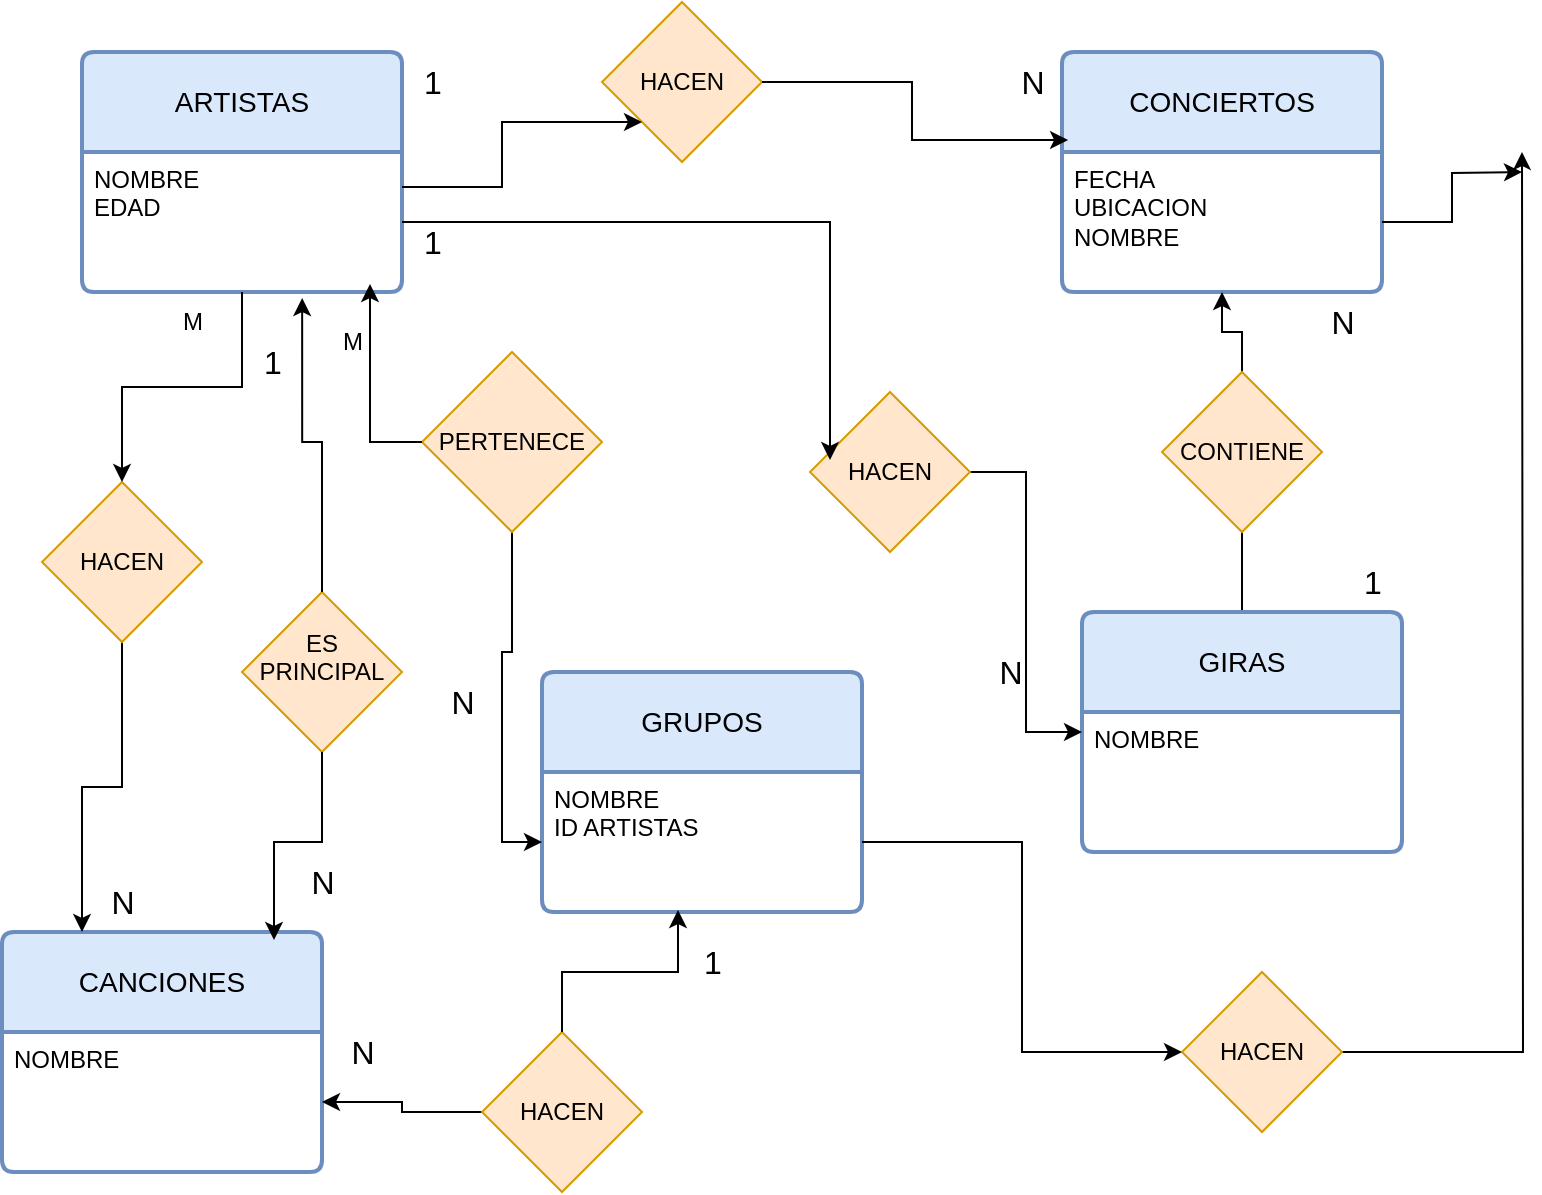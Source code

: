 <mxfile version="28.2.5">
  <diagram name="Página-1" id="UxqjbseVe5zKjL7sJ-xc">
    <mxGraphModel dx="1426" dy="754" grid="1" gridSize="10" guides="1" tooltips="1" connect="1" arrows="1" fold="1" page="1" pageScale="1" pageWidth="827" pageHeight="1169" math="0" shadow="0">
      <root>
        <mxCell id="0" />
        <mxCell id="1" parent="0" />
        <mxCell id="-tmAihr08ttMUUq2PfTn-5" value="ARTISTAS" style="swimlane;childLayout=stackLayout;horizontal=1;startSize=50;horizontalStack=0;rounded=1;fontSize=14;fontStyle=0;strokeWidth=2;resizeParent=0;resizeLast=1;shadow=0;dashed=0;align=center;arcSize=4;whiteSpace=wrap;html=1;fillColor=#dae8fc;strokeColor=#6c8ebf;" vertex="1" parent="1">
          <mxGeometry x="50" y="40" width="160" height="120" as="geometry" />
        </mxCell>
        <mxCell id="-tmAihr08ttMUUq2PfTn-6" value="&lt;div&gt;NOMBRE&lt;/div&gt;&lt;div&gt;EDAD&lt;/div&gt;" style="align=left;strokeColor=none;fillColor=none;spacingLeft=4;spacingRight=4;fontSize=12;verticalAlign=top;resizable=0;rotatable=0;part=1;html=1;whiteSpace=wrap;" vertex="1" parent="-tmAihr08ttMUUq2PfTn-5">
          <mxGeometry y="50" width="160" height="70" as="geometry" />
        </mxCell>
        <mxCell id="-tmAihr08ttMUUq2PfTn-7" value="CONCIERTOS" style="swimlane;childLayout=stackLayout;horizontal=1;startSize=50;horizontalStack=0;rounded=1;fontSize=14;fontStyle=0;strokeWidth=2;resizeParent=0;resizeLast=1;shadow=0;dashed=0;align=center;arcSize=4;whiteSpace=wrap;html=1;fillColor=#dae8fc;strokeColor=#6c8ebf;" vertex="1" parent="1">
          <mxGeometry x="540" y="40" width="160" height="120" as="geometry" />
        </mxCell>
        <mxCell id="-tmAihr08ttMUUq2PfTn-8" value="&lt;div&gt;FECHA&lt;/div&gt;&lt;div&gt;UBICACION&lt;/div&gt;&lt;div&gt;NOMBRE&lt;br&gt;&lt;/div&gt;" style="align=left;strokeColor=none;fillColor=none;spacingLeft=4;spacingRight=4;fontSize=12;verticalAlign=top;resizable=0;rotatable=0;part=1;html=1;whiteSpace=wrap;" vertex="1" parent="-tmAihr08ttMUUq2PfTn-7">
          <mxGeometry y="50" width="160" height="70" as="geometry" />
        </mxCell>
        <mxCell id="-tmAihr08ttMUUq2PfTn-23" style="edgeStyle=orthogonalEdgeStyle;rounded=0;orthogonalLoop=1;jettySize=auto;html=1;" edge="1" parent="1" source="-tmAihr08ttMUUq2PfTn-9">
          <mxGeometry relative="1" as="geometry">
            <mxPoint x="630" y="250" as="targetPoint" />
          </mxGeometry>
        </mxCell>
        <mxCell id="-tmAihr08ttMUUq2PfTn-9" value="GIRAS" style="swimlane;childLayout=stackLayout;horizontal=1;startSize=50;horizontalStack=0;rounded=1;fontSize=14;fontStyle=0;strokeWidth=2;resizeParent=0;resizeLast=1;shadow=0;dashed=0;align=center;arcSize=4;whiteSpace=wrap;html=1;fillColor=#dae8fc;strokeColor=#6c8ebf;" vertex="1" parent="1">
          <mxGeometry x="550" y="320" width="160" height="120" as="geometry" />
        </mxCell>
        <mxCell id="-tmAihr08ttMUUq2PfTn-10" value="NOMBRE" style="align=left;strokeColor=none;fillColor=none;spacingLeft=4;spacingRight=4;fontSize=12;verticalAlign=top;resizable=0;rotatable=0;part=1;html=1;whiteSpace=wrap;" vertex="1" parent="-tmAihr08ttMUUq2PfTn-9">
          <mxGeometry y="50" width="160" height="70" as="geometry" />
        </mxCell>
        <mxCell id="-tmAihr08ttMUUq2PfTn-11" value="CANCIONES" style="swimlane;childLayout=stackLayout;horizontal=1;startSize=50;horizontalStack=0;rounded=1;fontSize=14;fontStyle=0;strokeWidth=2;resizeParent=0;resizeLast=1;shadow=0;dashed=0;align=center;arcSize=4;whiteSpace=wrap;html=1;fillColor=#dae8fc;strokeColor=#6c8ebf;" vertex="1" parent="1">
          <mxGeometry x="10" y="480" width="160" height="120" as="geometry" />
        </mxCell>
        <mxCell id="-tmAihr08ttMUUq2PfTn-12" value="NOMBRE" style="align=left;strokeColor=none;fillColor=none;spacingLeft=4;spacingRight=4;fontSize=12;verticalAlign=top;resizable=0;rotatable=0;part=1;html=1;whiteSpace=wrap;" vertex="1" parent="-tmAihr08ttMUUq2PfTn-11">
          <mxGeometry y="50" width="160" height="70" as="geometry" />
        </mxCell>
        <mxCell id="-tmAihr08ttMUUq2PfTn-13" value="GRUPOS" style="swimlane;childLayout=stackLayout;horizontal=1;startSize=50;horizontalStack=0;rounded=1;fontSize=14;fontStyle=0;strokeWidth=2;resizeParent=0;resizeLast=1;shadow=0;dashed=0;align=center;arcSize=4;whiteSpace=wrap;html=1;fillColor=#dae8fc;strokeColor=#6c8ebf;" vertex="1" parent="1">
          <mxGeometry x="280" y="350" width="160" height="120" as="geometry" />
        </mxCell>
        <mxCell id="-tmAihr08ttMUUq2PfTn-14" value="&lt;div&gt;NOMBRE&lt;/div&gt;&lt;div&gt;ID ARTISTAS&lt;br&gt;&lt;/div&gt;" style="align=left;strokeColor=none;fillColor=none;spacingLeft=4;spacingRight=4;fontSize=12;verticalAlign=top;resizable=0;rotatable=0;part=1;html=1;whiteSpace=wrap;" vertex="1" parent="-tmAihr08ttMUUq2PfTn-13">
          <mxGeometry y="50" width="160" height="70" as="geometry" />
        </mxCell>
        <mxCell id="-tmAihr08ttMUUq2PfTn-15" value="HACEN" style="rhombus;whiteSpace=wrap;html=1;fillColor=#ffe6cc;strokeColor=#d79b00;" vertex="1" parent="1">
          <mxGeometry x="310" y="15" width="80" height="80" as="geometry" />
        </mxCell>
        <mxCell id="-tmAihr08ttMUUq2PfTn-16" style="edgeStyle=orthogonalEdgeStyle;rounded=0;orthogonalLoop=1;jettySize=auto;html=1;entryX=0;entryY=1;entryDx=0;entryDy=0;exitX=1;exitY=0.25;exitDx=0;exitDy=0;" edge="1" parent="1" source="-tmAihr08ttMUUq2PfTn-6" target="-tmAihr08ttMUUq2PfTn-15">
          <mxGeometry relative="1" as="geometry" />
        </mxCell>
        <mxCell id="-tmAihr08ttMUUq2PfTn-17" style="edgeStyle=orthogonalEdgeStyle;rounded=0;orthogonalLoop=1;jettySize=auto;html=1;entryX=0.019;entryY=0.367;entryDx=0;entryDy=0;entryPerimeter=0;" edge="1" parent="1" source="-tmAihr08ttMUUq2PfTn-15" target="-tmAihr08ttMUUq2PfTn-7">
          <mxGeometry relative="1" as="geometry">
            <mxPoint x="530" y="90" as="targetPoint" />
          </mxGeometry>
        </mxCell>
        <mxCell id="-tmAihr08ttMUUq2PfTn-18" value="&lt;font style=&quot;font-size: 16px;&quot;&gt;1&lt;/font&gt;" style="text;html=1;align=center;verticalAlign=middle;resizable=0;points=[];autosize=1;strokeColor=none;fillColor=none;" vertex="1" parent="1">
          <mxGeometry x="210" y="40" width="30" height="30" as="geometry" />
        </mxCell>
        <mxCell id="-tmAihr08ttMUUq2PfTn-21" value="N" style="text;html=1;align=center;verticalAlign=middle;resizable=0;points=[];autosize=1;strokeColor=none;fillColor=none;fontSize=16;" vertex="1" parent="1">
          <mxGeometry x="505" y="40" width="40" height="30" as="geometry" />
        </mxCell>
        <mxCell id="-tmAihr08ttMUUq2PfTn-22" value="N" style="text;html=1;align=center;verticalAlign=middle;resizable=0;points=[];autosize=1;strokeColor=none;fillColor=none;fontSize=16;" vertex="1" parent="1">
          <mxGeometry x="660" y="160" width="40" height="30" as="geometry" />
        </mxCell>
        <mxCell id="-tmAihr08ttMUUq2PfTn-25" value="" style="edgeStyle=orthogonalEdgeStyle;rounded=0;orthogonalLoop=1;jettySize=auto;html=1;" edge="1" parent="1" source="-tmAihr08ttMUUq2PfTn-24" target="-tmAihr08ttMUUq2PfTn-8">
          <mxGeometry relative="1" as="geometry" />
        </mxCell>
        <mxCell id="-tmAihr08ttMUUq2PfTn-24" value="CONTIENE" style="rhombus;whiteSpace=wrap;html=1;fillColor=#ffe6cc;strokeColor=#d79b00;" vertex="1" parent="1">
          <mxGeometry x="590" y="200" width="80" height="80" as="geometry" />
        </mxCell>
        <mxCell id="-tmAihr08ttMUUq2PfTn-27" value="&lt;font style=&quot;font-size: 16px;&quot;&gt;1&lt;/font&gt;" style="text;html=1;align=center;verticalAlign=middle;resizable=0;points=[];autosize=1;strokeColor=none;fillColor=none;" vertex="1" parent="1">
          <mxGeometry x="680" y="290" width="30" height="30" as="geometry" />
        </mxCell>
        <mxCell id="-tmAihr08ttMUUq2PfTn-30" style="edgeStyle=orthogonalEdgeStyle;rounded=0;orthogonalLoop=1;jettySize=auto;html=1;entryX=0.25;entryY=0;entryDx=0;entryDy=0;" edge="1" parent="1" source="-tmAihr08ttMUUq2PfTn-28" target="-tmAihr08ttMUUq2PfTn-11">
          <mxGeometry relative="1" as="geometry" />
        </mxCell>
        <mxCell id="-tmAihr08ttMUUq2PfTn-28" value="HACEN" style="rhombus;whiteSpace=wrap;html=1;fillColor=#ffe6cc;strokeColor=#d79b00;" vertex="1" parent="1">
          <mxGeometry x="30" y="255" width="80" height="80" as="geometry" />
        </mxCell>
        <mxCell id="-tmAihr08ttMUUq2PfTn-29" style="edgeStyle=orthogonalEdgeStyle;rounded=0;orthogonalLoop=1;jettySize=auto;html=1;" edge="1" parent="1" source="-tmAihr08ttMUUq2PfTn-6" target="-tmAihr08ttMUUq2PfTn-28">
          <mxGeometry relative="1" as="geometry" />
        </mxCell>
        <mxCell id="-tmAihr08ttMUUq2PfTn-34" style="edgeStyle=orthogonalEdgeStyle;rounded=0;orthogonalLoop=1;jettySize=auto;html=1;entryX=0;entryY=0.5;entryDx=0;entryDy=0;" edge="1" parent="1" source="-tmAihr08ttMUUq2PfTn-31" target="-tmAihr08ttMUUq2PfTn-14">
          <mxGeometry relative="1" as="geometry" />
        </mxCell>
        <mxCell id="-tmAihr08ttMUUq2PfTn-31" value="PERTENECE" style="rhombus;whiteSpace=wrap;html=1;fillColor=#ffe6cc;strokeColor=#d79b00;" vertex="1" parent="1">
          <mxGeometry x="220" y="190" width="90" height="90" as="geometry" />
        </mxCell>
        <mxCell id="-tmAihr08ttMUUq2PfTn-33" style="edgeStyle=orthogonalEdgeStyle;rounded=0;orthogonalLoop=1;jettySize=auto;html=1;entryX=0.9;entryY=0.943;entryDx=0;entryDy=0;entryPerimeter=0;" edge="1" parent="1" source="-tmAihr08ttMUUq2PfTn-31" target="-tmAihr08ttMUUq2PfTn-6">
          <mxGeometry relative="1" as="geometry" />
        </mxCell>
        <mxCell id="-tmAihr08ttMUUq2PfTn-35" value="M" style="text;html=1;align=center;verticalAlign=middle;resizable=0;points=[];autosize=1;strokeColor=none;fillColor=none;" vertex="1" parent="1">
          <mxGeometry x="170" y="170" width="30" height="30" as="geometry" />
        </mxCell>
        <mxCell id="-tmAihr08ttMUUq2PfTn-36" value="N" style="text;html=1;align=center;verticalAlign=middle;resizable=0;points=[];autosize=1;strokeColor=none;fillColor=none;fontSize=16;" vertex="1" parent="1">
          <mxGeometry x="220" y="350" width="40" height="30" as="geometry" />
        </mxCell>
        <mxCell id="-tmAihr08ttMUUq2PfTn-37" value="M" style="text;html=1;align=center;verticalAlign=middle;resizable=0;points=[];autosize=1;strokeColor=none;fillColor=none;" vertex="1" parent="1">
          <mxGeometry x="90" y="160" width="30" height="30" as="geometry" />
        </mxCell>
        <mxCell id="-tmAihr08ttMUUq2PfTn-38" value="N" style="text;html=1;align=center;verticalAlign=middle;resizable=0;points=[];autosize=1;strokeColor=none;fillColor=none;fontSize=16;" vertex="1" parent="1">
          <mxGeometry x="50" y="450" width="40" height="30" as="geometry" />
        </mxCell>
        <mxCell id="-tmAihr08ttMUUq2PfTn-41" style="edgeStyle=orthogonalEdgeStyle;rounded=0;orthogonalLoop=1;jettySize=auto;html=1;entryX=0;entryY=0.143;entryDx=0;entryDy=0;entryPerimeter=0;" edge="1" parent="1" source="-tmAihr08ttMUUq2PfTn-39" target="-tmAihr08ttMUUq2PfTn-10">
          <mxGeometry relative="1" as="geometry">
            <mxPoint x="500" y="380" as="targetPoint" />
          </mxGeometry>
        </mxCell>
        <mxCell id="-tmAihr08ttMUUq2PfTn-39" value="HACEN" style="rhombus;whiteSpace=wrap;html=1;fillColor=#ffe6cc;strokeColor=#d79b00;" vertex="1" parent="1">
          <mxGeometry x="414" y="210" width="80" height="80" as="geometry" />
        </mxCell>
        <mxCell id="-tmAihr08ttMUUq2PfTn-40" style="edgeStyle=orthogonalEdgeStyle;rounded=0;orthogonalLoop=1;jettySize=auto;html=1;entryX=0.125;entryY=0.425;entryDx=0;entryDy=0;entryPerimeter=0;" edge="1" parent="1" source="-tmAihr08ttMUUq2PfTn-6" target="-tmAihr08ttMUUq2PfTn-39">
          <mxGeometry relative="1" as="geometry">
            <mxPoint x="240" y="180" as="targetPoint" />
          </mxGeometry>
        </mxCell>
        <mxCell id="-tmAihr08ttMUUq2PfTn-42" value="&lt;font style=&quot;font-size: 16px;&quot;&gt;1&lt;/font&gt;" style="text;html=1;align=center;verticalAlign=middle;resizable=0;points=[];autosize=1;strokeColor=none;fillColor=none;" vertex="1" parent="1">
          <mxGeometry x="210" y="120" width="30" height="30" as="geometry" />
        </mxCell>
        <mxCell id="-tmAihr08ttMUUq2PfTn-43" value="N" style="text;html=1;align=center;verticalAlign=middle;resizable=0;points=[];autosize=1;strokeColor=none;fillColor=none;fontSize=16;" vertex="1" parent="1">
          <mxGeometry x="494" y="335" width="40" height="30" as="geometry" />
        </mxCell>
        <mxCell id="-tmAihr08ttMUUq2PfTn-46" style="edgeStyle=orthogonalEdgeStyle;rounded=0;orthogonalLoop=1;jettySize=auto;html=1;entryX=1;entryY=0.5;entryDx=0;entryDy=0;" edge="1" parent="1" source="-tmAihr08ttMUUq2PfTn-44" target="-tmAihr08ttMUUq2PfTn-12">
          <mxGeometry relative="1" as="geometry" />
        </mxCell>
        <mxCell id="-tmAihr08ttMUUq2PfTn-44" value="HACEN" style="rhombus;whiteSpace=wrap;html=1;fillColor=#ffe6cc;strokeColor=#d79b00;" vertex="1" parent="1">
          <mxGeometry x="250" y="530" width="80" height="80" as="geometry" />
        </mxCell>
        <mxCell id="-tmAihr08ttMUUq2PfTn-45" style="edgeStyle=orthogonalEdgeStyle;rounded=0;orthogonalLoop=1;jettySize=auto;html=1;entryX=0.425;entryY=0.986;entryDx=0;entryDy=0;entryPerimeter=0;" edge="1" parent="1" source="-tmAihr08ttMUUq2PfTn-44" target="-tmAihr08ttMUUq2PfTn-14">
          <mxGeometry relative="1" as="geometry" />
        </mxCell>
        <mxCell id="-tmAihr08ttMUUq2PfTn-47" value="&lt;font style=&quot;font-size: 16px;&quot;&gt;1&lt;/font&gt;" style="text;html=1;align=center;verticalAlign=middle;resizable=0;points=[];autosize=1;strokeColor=none;fillColor=none;" vertex="1" parent="1">
          <mxGeometry x="350" y="480" width="30" height="30" as="geometry" />
        </mxCell>
        <mxCell id="-tmAihr08ttMUUq2PfTn-48" value="N" style="text;html=1;align=center;verticalAlign=middle;resizable=0;points=[];autosize=1;strokeColor=none;fillColor=none;fontSize=16;" vertex="1" parent="1">
          <mxGeometry x="170" y="525" width="40" height="30" as="geometry" />
        </mxCell>
        <mxCell id="-tmAihr08ttMUUq2PfTn-49" value="&lt;div&gt;ES PRINCIPAL&lt;/div&gt;&lt;div&gt;&lt;br&gt;&lt;/div&gt;" style="rhombus;whiteSpace=wrap;html=1;fillColor=#ffe6cc;strokeColor=#d79b00;" vertex="1" parent="1">
          <mxGeometry x="130" y="310" width="80" height="80" as="geometry" />
        </mxCell>
        <mxCell id="-tmAihr08ttMUUq2PfTn-50" style="edgeStyle=orthogonalEdgeStyle;rounded=0;orthogonalLoop=1;jettySize=auto;html=1;entryX=0.85;entryY=0.033;entryDx=0;entryDy=0;entryPerimeter=0;" edge="1" parent="1" source="-tmAihr08ttMUUq2PfTn-49" target="-tmAihr08ttMUUq2PfTn-11">
          <mxGeometry relative="1" as="geometry" />
        </mxCell>
        <mxCell id="-tmAihr08ttMUUq2PfTn-51" style="edgeStyle=orthogonalEdgeStyle;rounded=0;orthogonalLoop=1;jettySize=auto;html=1;entryX=0.688;entryY=1.043;entryDx=0;entryDy=0;entryPerimeter=0;" edge="1" parent="1" source="-tmAihr08ttMUUq2PfTn-49" target="-tmAihr08ttMUUq2PfTn-6">
          <mxGeometry relative="1" as="geometry" />
        </mxCell>
        <mxCell id="-tmAihr08ttMUUq2PfTn-52" value="N" style="text;html=1;align=center;verticalAlign=middle;resizable=0;points=[];autosize=1;strokeColor=none;fillColor=none;fontSize=16;" vertex="1" parent="1">
          <mxGeometry x="150" y="440" width="40" height="30" as="geometry" />
        </mxCell>
        <mxCell id="-tmAihr08ttMUUq2PfTn-53" value="&lt;font style=&quot;font-size: 16px;&quot;&gt;1&lt;/font&gt;" style="text;html=1;align=center;verticalAlign=middle;resizable=0;points=[];autosize=1;strokeColor=none;fillColor=none;" vertex="1" parent="1">
          <mxGeometry x="130" y="180" width="30" height="30" as="geometry" />
        </mxCell>
        <mxCell id="-tmAihr08ttMUUq2PfTn-58" style="edgeStyle=orthogonalEdgeStyle;rounded=0;orthogonalLoop=1;jettySize=auto;html=1;" edge="1" parent="1" source="-tmAihr08ttMUUq2PfTn-54">
          <mxGeometry relative="1" as="geometry">
            <mxPoint x="770" y="90" as="targetPoint" />
          </mxGeometry>
        </mxCell>
        <mxCell id="-tmAihr08ttMUUq2PfTn-54" value="HACEN" style="rhombus;whiteSpace=wrap;html=1;fillColor=#ffe6cc;strokeColor=#d79b00;" vertex="1" parent="1">
          <mxGeometry x="600" y="500" width="80" height="80" as="geometry" />
        </mxCell>
        <mxCell id="-tmAihr08ttMUUq2PfTn-55" style="edgeStyle=orthogonalEdgeStyle;rounded=0;orthogonalLoop=1;jettySize=auto;html=1;entryX=0;entryY=0.5;entryDx=0;entryDy=0;" edge="1" parent="1" source="-tmAihr08ttMUUq2PfTn-14" target="-tmAihr08ttMUUq2PfTn-54">
          <mxGeometry relative="1" as="geometry" />
        </mxCell>
        <mxCell id="-tmAihr08ttMUUq2PfTn-59" style="edgeStyle=orthogonalEdgeStyle;rounded=0;orthogonalLoop=1;jettySize=auto;html=1;" edge="1" parent="1" source="-tmAihr08ttMUUq2PfTn-8">
          <mxGeometry relative="1" as="geometry">
            <mxPoint x="770" y="100" as="targetPoint" />
          </mxGeometry>
        </mxCell>
      </root>
    </mxGraphModel>
  </diagram>
</mxfile>
